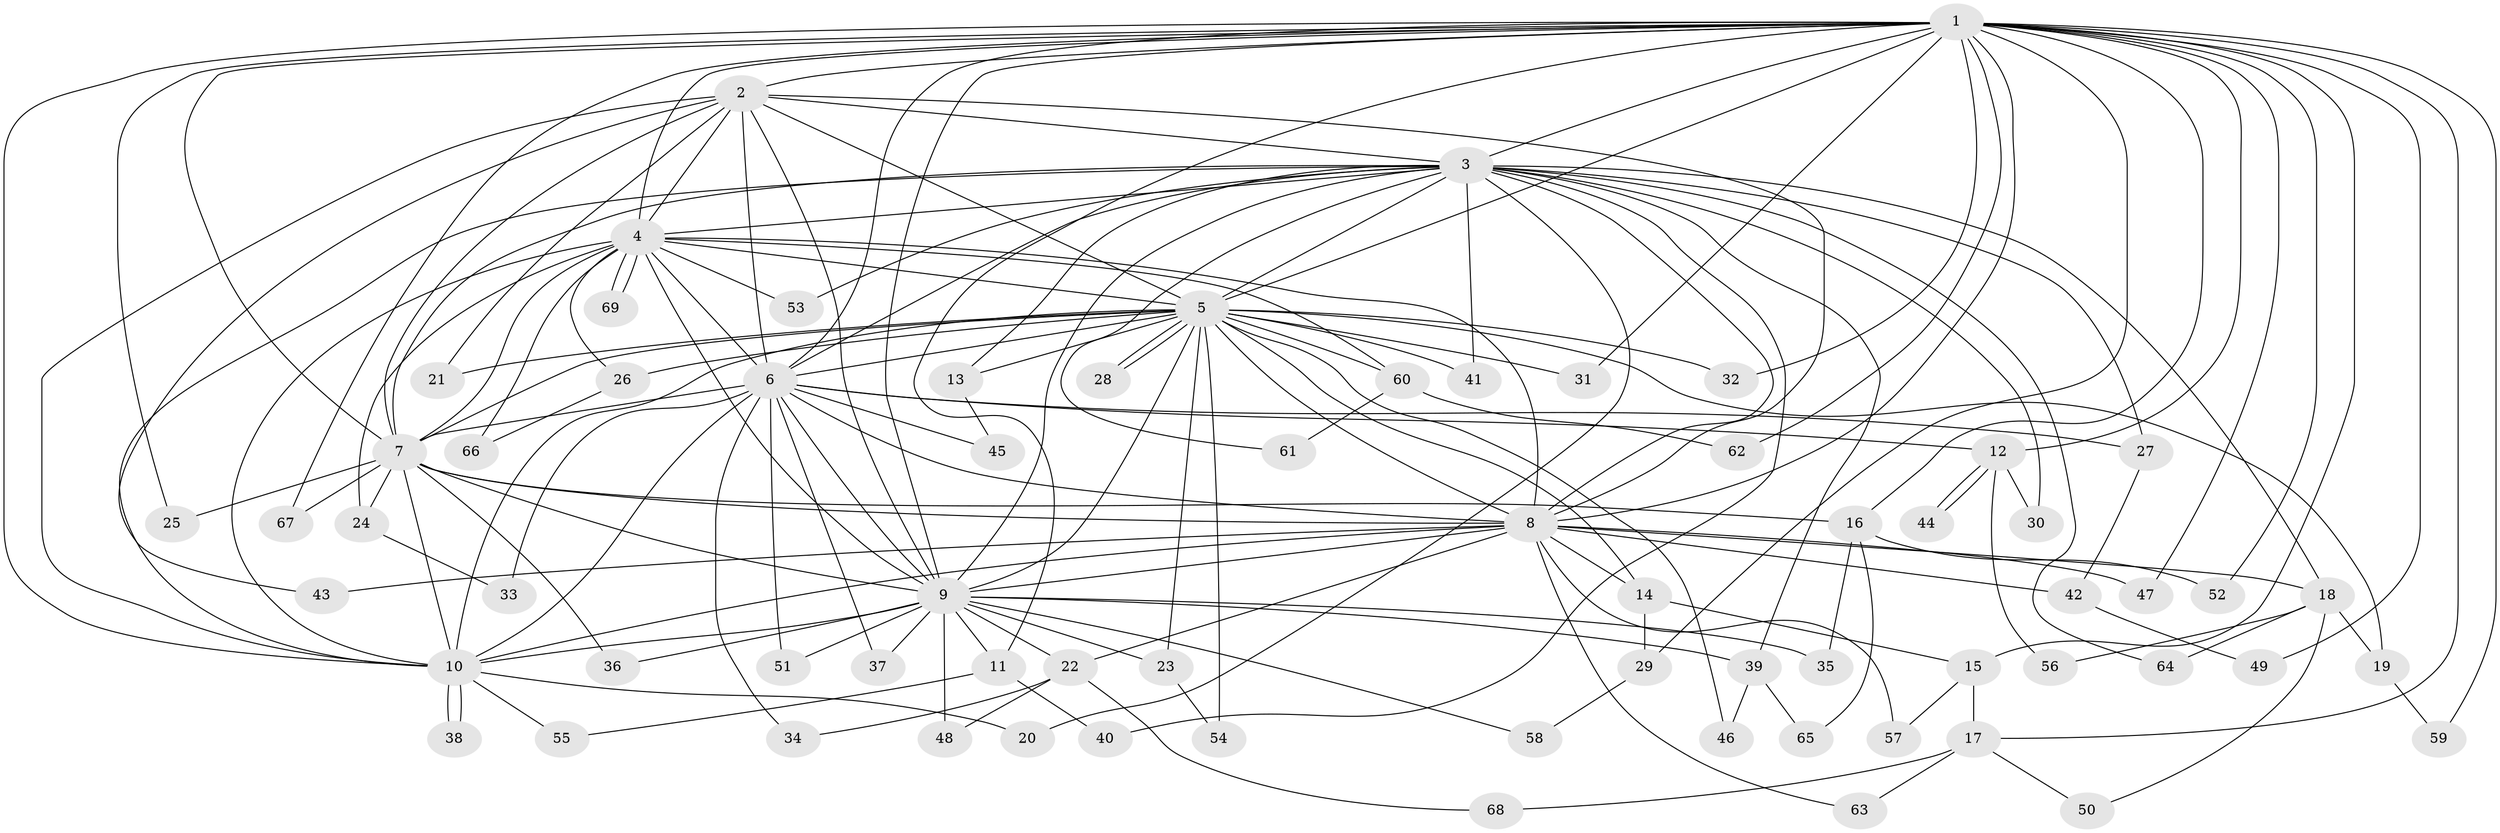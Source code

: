 // Generated by graph-tools (version 1.1) at 2025/11/02/27/25 16:11:04]
// undirected, 69 vertices, 163 edges
graph export_dot {
graph [start="1"]
  node [color=gray90,style=filled];
  1;
  2;
  3;
  4;
  5;
  6;
  7;
  8;
  9;
  10;
  11;
  12;
  13;
  14;
  15;
  16;
  17;
  18;
  19;
  20;
  21;
  22;
  23;
  24;
  25;
  26;
  27;
  28;
  29;
  30;
  31;
  32;
  33;
  34;
  35;
  36;
  37;
  38;
  39;
  40;
  41;
  42;
  43;
  44;
  45;
  46;
  47;
  48;
  49;
  50;
  51;
  52;
  53;
  54;
  55;
  56;
  57;
  58;
  59;
  60;
  61;
  62;
  63;
  64;
  65;
  66;
  67;
  68;
  69;
  1 -- 2;
  1 -- 3;
  1 -- 4;
  1 -- 5;
  1 -- 6;
  1 -- 7;
  1 -- 8;
  1 -- 9;
  1 -- 10;
  1 -- 11;
  1 -- 12;
  1 -- 15;
  1 -- 16;
  1 -- 17;
  1 -- 25;
  1 -- 29;
  1 -- 31;
  1 -- 32;
  1 -- 47;
  1 -- 49;
  1 -- 52;
  1 -- 59;
  1 -- 62;
  1 -- 67;
  2 -- 3;
  2 -- 4;
  2 -- 5;
  2 -- 6;
  2 -- 7;
  2 -- 8;
  2 -- 9;
  2 -- 10;
  2 -- 21;
  2 -- 43;
  3 -- 4;
  3 -- 5;
  3 -- 6;
  3 -- 7;
  3 -- 8;
  3 -- 9;
  3 -- 10;
  3 -- 13;
  3 -- 18;
  3 -- 20;
  3 -- 27;
  3 -- 30;
  3 -- 39;
  3 -- 40;
  3 -- 41;
  3 -- 53;
  3 -- 61;
  3 -- 64;
  4 -- 5;
  4 -- 6;
  4 -- 7;
  4 -- 8;
  4 -- 9;
  4 -- 10;
  4 -- 24;
  4 -- 26;
  4 -- 53;
  4 -- 60;
  4 -- 66;
  4 -- 69;
  4 -- 69;
  5 -- 6;
  5 -- 7;
  5 -- 8;
  5 -- 9;
  5 -- 10;
  5 -- 13;
  5 -- 14;
  5 -- 19;
  5 -- 21;
  5 -- 23;
  5 -- 26;
  5 -- 28;
  5 -- 28;
  5 -- 31;
  5 -- 32;
  5 -- 41;
  5 -- 46;
  5 -- 54;
  5 -- 60;
  6 -- 7;
  6 -- 8;
  6 -- 9;
  6 -- 10;
  6 -- 12;
  6 -- 27;
  6 -- 33;
  6 -- 34;
  6 -- 37;
  6 -- 45;
  6 -- 51;
  7 -- 8;
  7 -- 9;
  7 -- 10;
  7 -- 16;
  7 -- 24;
  7 -- 25;
  7 -- 36;
  7 -- 67;
  8 -- 9;
  8 -- 10;
  8 -- 14;
  8 -- 18;
  8 -- 22;
  8 -- 42;
  8 -- 43;
  8 -- 47;
  8 -- 57;
  8 -- 63;
  9 -- 10;
  9 -- 11;
  9 -- 22;
  9 -- 23;
  9 -- 35;
  9 -- 36;
  9 -- 37;
  9 -- 39;
  9 -- 48;
  9 -- 51;
  9 -- 58;
  10 -- 20;
  10 -- 38;
  10 -- 38;
  10 -- 55;
  11 -- 40;
  11 -- 55;
  12 -- 30;
  12 -- 44;
  12 -- 44;
  12 -- 56;
  13 -- 45;
  14 -- 15;
  14 -- 29;
  15 -- 17;
  15 -- 57;
  16 -- 35;
  16 -- 52;
  16 -- 65;
  17 -- 50;
  17 -- 63;
  17 -- 68;
  18 -- 19;
  18 -- 50;
  18 -- 56;
  18 -- 64;
  19 -- 59;
  22 -- 34;
  22 -- 48;
  22 -- 68;
  23 -- 54;
  24 -- 33;
  26 -- 66;
  27 -- 42;
  29 -- 58;
  39 -- 46;
  39 -- 65;
  42 -- 49;
  60 -- 61;
  60 -- 62;
}
